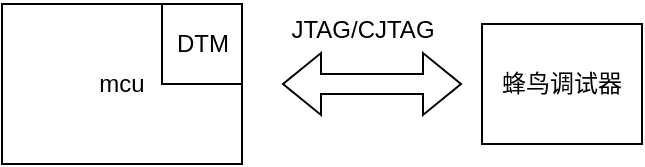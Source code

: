 <mxfile version="27.1.6">
  <diagram name="第 1 页" id="7JGFAov8pwvckPwuRhaZ">
    <mxGraphModel dx="1185" dy="563" grid="1" gridSize="10" guides="1" tooltips="1" connect="1" arrows="1" fold="1" page="1" pageScale="1" pageWidth="827" pageHeight="1169" math="0" shadow="0">
      <root>
        <mxCell id="0" />
        <mxCell id="1" parent="0" />
        <mxCell id="jKZlgEGLJ1XMWSC2UNNH-1" value="mcu" style="rounded=0;whiteSpace=wrap;html=1;" vertex="1" parent="1">
          <mxGeometry x="120" y="240" width="120" height="80" as="geometry" />
        </mxCell>
        <mxCell id="jKZlgEGLJ1XMWSC2UNNH-2" value="" style="rounded=0;whiteSpace=wrap;html=1;" vertex="1" parent="1">
          <mxGeometry x="200" y="240" width="40" height="40" as="geometry" />
        </mxCell>
        <mxCell id="jKZlgEGLJ1XMWSC2UNNH-3" value="DTM" style="text;html=1;align=center;verticalAlign=middle;resizable=0;points=[];autosize=1;strokeColor=none;fillColor=none;" vertex="1" parent="1">
          <mxGeometry x="195" y="245" width="50" height="30" as="geometry" />
        </mxCell>
        <mxCell id="jKZlgEGLJ1XMWSC2UNNH-4" value="蜂鸟调试器" style="rounded=0;whiteSpace=wrap;html=1;" vertex="1" parent="1">
          <mxGeometry x="360" y="250" width="80" height="60" as="geometry" />
        </mxCell>
        <mxCell id="jKZlgEGLJ1XMWSC2UNNH-6" value="" style="shape=flexArrow;endArrow=classic;startArrow=classic;html=1;rounded=0;" edge="1" parent="1">
          <mxGeometry width="100" height="100" relative="1" as="geometry">
            <mxPoint x="260" y="280" as="sourcePoint" />
            <mxPoint x="350" y="280" as="targetPoint" />
          </mxGeometry>
        </mxCell>
        <mxCell id="jKZlgEGLJ1XMWSC2UNNH-8" value="JTAG/CJTAG" style="text;html=1;align=center;verticalAlign=middle;resizable=0;points=[];autosize=1;strokeColor=none;fillColor=none;" vertex="1" parent="1">
          <mxGeometry x="250" y="238" width="100" height="30" as="geometry" />
        </mxCell>
      </root>
    </mxGraphModel>
  </diagram>
</mxfile>
